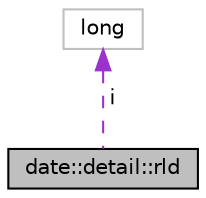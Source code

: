 digraph "date::detail::rld"
{
 // LATEX_PDF_SIZE
  edge [fontname="Helvetica",fontsize="10",labelfontname="Helvetica",labelfontsize="10"];
  node [fontname="Helvetica",fontsize="10",shape=record];
  Node1 [label="date::detail::rld",height=0.2,width=0.4,color="black", fillcolor="grey75", style="filled", fontcolor="black",tooltip=" "];
  Node2 -> Node1 [dir="back",color="darkorchid3",fontsize="10",style="dashed",label=" i" ];
  Node2 [label="long",height=0.2,width=0.4,color="grey75", fillcolor="white", style="filled",tooltip=" "];
}
